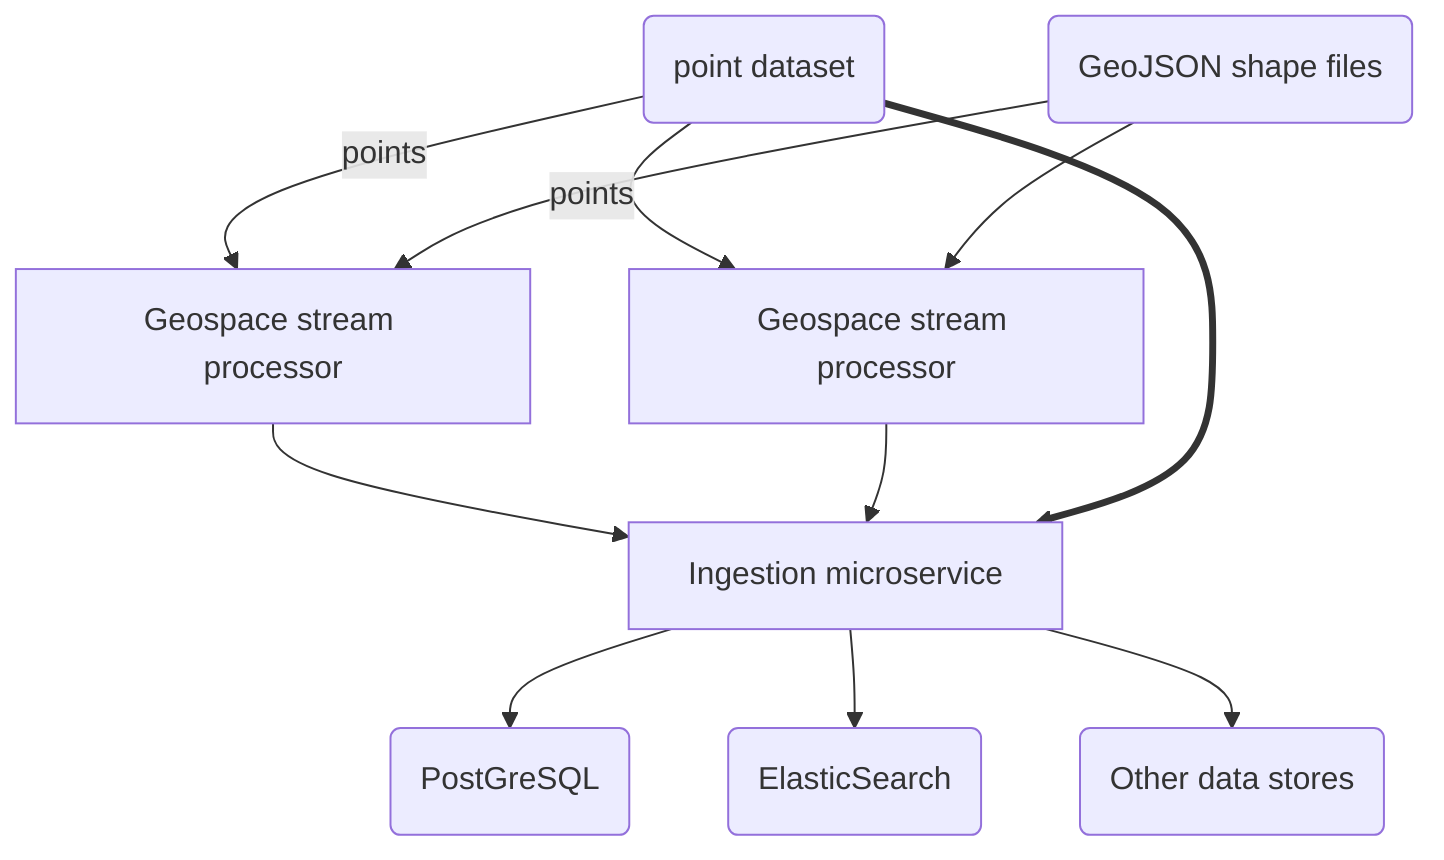 graph TB
  A(point dataset) -->|points| G1[Geospace stream processor]
  A(point dataset) -->|points| G2[Geospace stream processor]
  G1 --> S[Ingestion microservice]
  G2 --> S
  A ==> S
  S --> P(PostGreSQL)
  S --> ES(ElasticSearch)
  S --> O(Other data stores)
  SF(GeoJSON shape files) --> G1
  SF --> G2